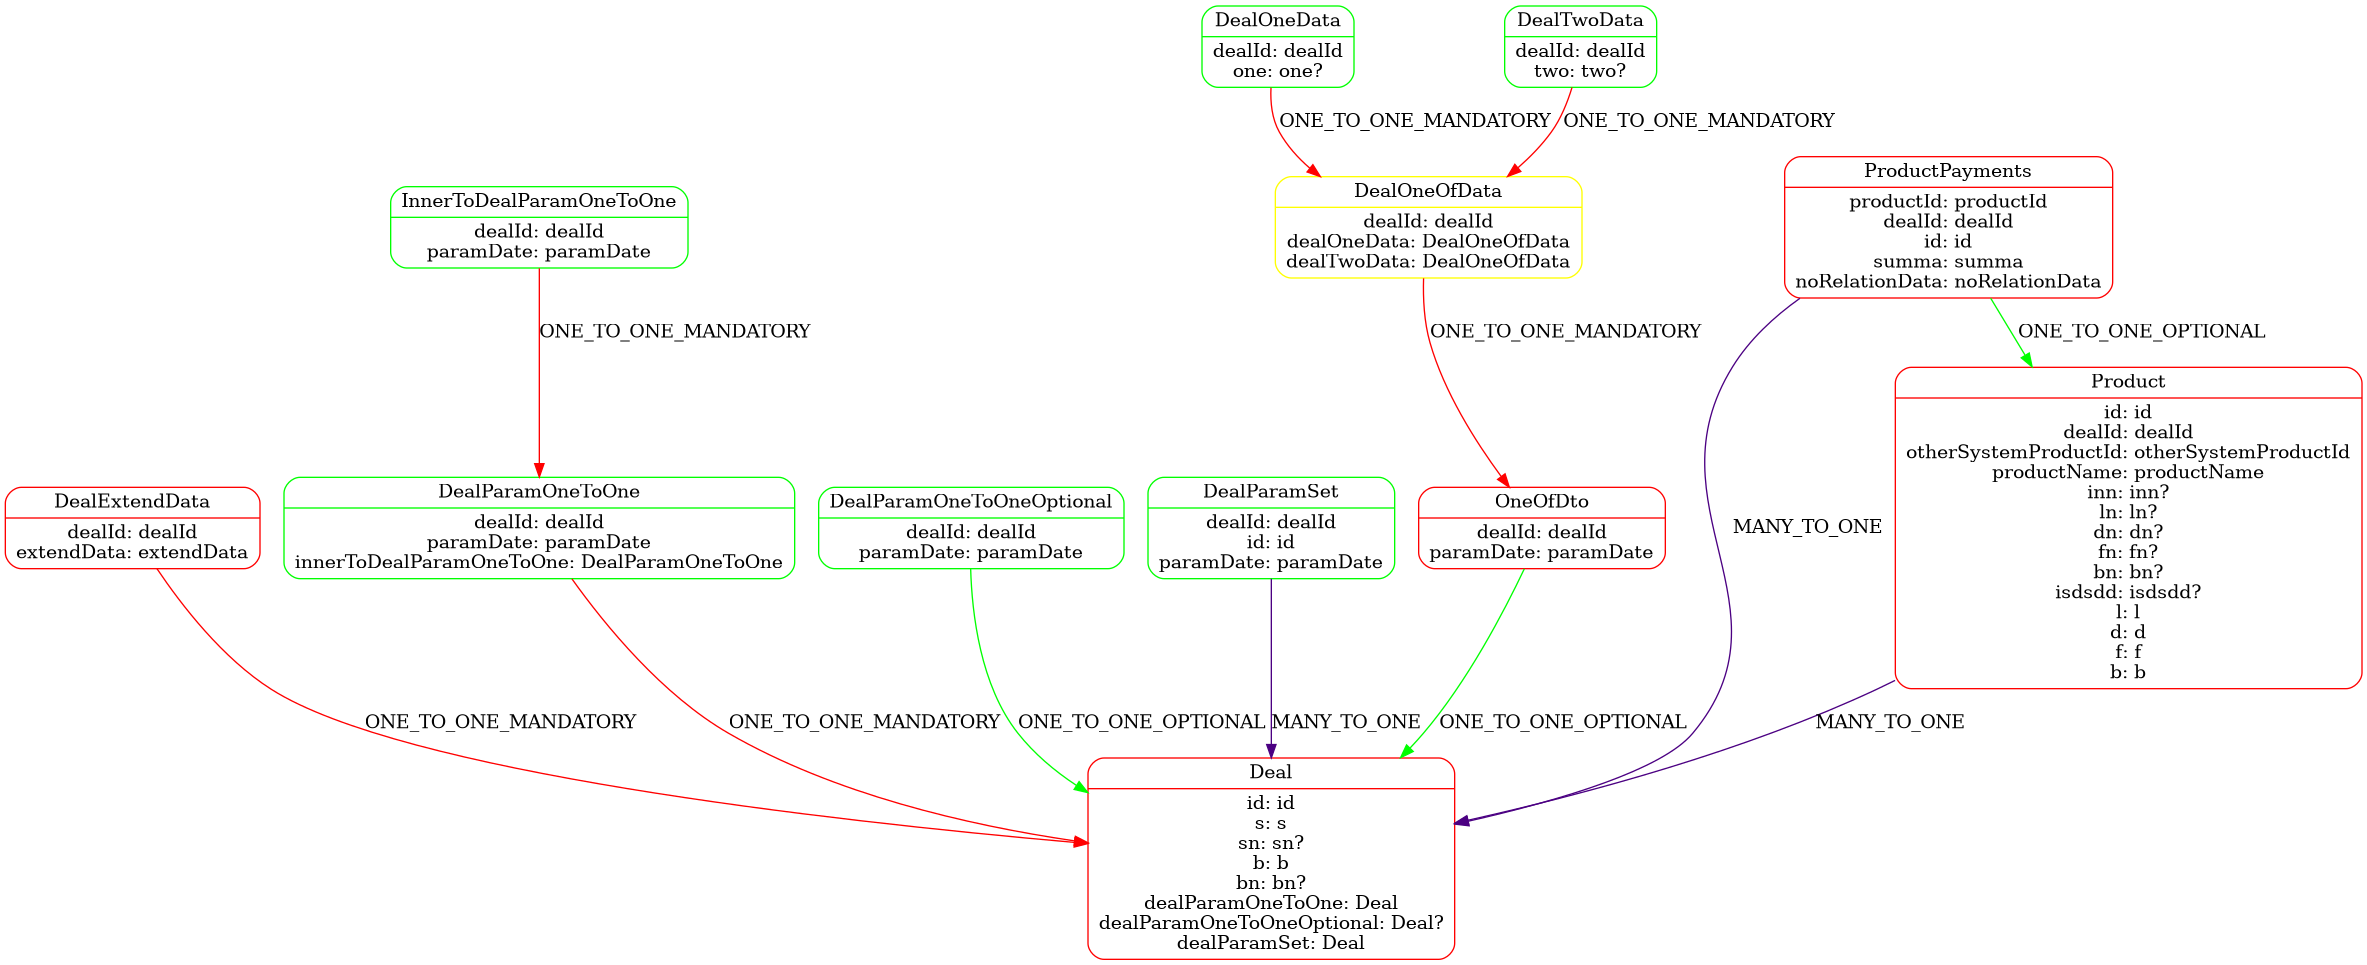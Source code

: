 @startuml
digraph dfd{
	node[shape=record]
Deal [label="{<f0> Deal|<f1> id: id\ns: s\nsn: sn?\nb: b\nbn: bn?\ndealParamOneToOne: Deal\ndealParamOneToOneOptional: Deal?\ndealParamSet: Deal }" shape=Mrecord color=Red];
DealExtendData [label="{<f0> DealExtendData|<f1> dealId: dealId\nextendData: extendData }" shape=Mrecord color=Red];
DealOneData [label="{<f0> DealOneData|<f1> dealId: dealId\none: one? }" shape=Mrecord color=Green];
DealOneOfData [label="{<f0> DealOneOfData|<f1> dealId: dealId\ndealOneData: DealOneOfData\ndealTwoData: DealOneOfData }" shape=Mrecord color=Yellow];
DealParamOneToOne [label="{<f0> DealParamOneToOne|<f1> dealId: dealId\nparamDate: paramDate\ninnerToDealParamOneToOne: DealParamOneToOne }" shape=Mrecord color=Green];
DealParamOneToOneOptional [label="{<f0> DealParamOneToOneOptional|<f1> dealId: dealId\nparamDate: paramDate }" shape=Mrecord color=Green];
DealParamSet [label="{<f0> DealParamSet|<f1> dealId: dealId\nid: id\nparamDate: paramDate }" shape=Mrecord color=Green];
DealTwoData [label="{<f0> DealTwoData|<f1> dealId: dealId\ntwo: two? }" shape=Mrecord color=Green];
InnerToDealParamOneToOne [label="{<f0> InnerToDealParamOneToOne|<f1> dealId: dealId\nparamDate: paramDate }" shape=Mrecord color=Green];
OneOfDto [label="{<f0> OneOfDto|<f1> dealId: dealId\nparamDate: paramDate }" shape=Mrecord color=Red];
Product [label="{<f0> Product|<f1> id: id\ndealId: dealId\notherSystemProductId: otherSystemProductId\nproductName: productName\ninn: inn?\nln: ln?\ndn: dn?\nfn: fn?\nbn: bn?\nisdsdd: isdsdd?\nl: l\nd: d\nf: f\nb: b }" shape=Mrecord color=Red];
ProductPayments [label="{<f0> ProductPayments|<f1> productId: productId\ndealId: dealId\nid: id\nsumma: summa\nnoRelationData: noRelationData }" shape=Mrecord color=Red];

DealExtendData -> Deal[label="ONE_TO_ONE_MANDATORY" color=Red];
DealOneData -> DealOneOfData[label="ONE_TO_ONE_MANDATORY" color=Red];
DealOneOfData -> OneOfDto[label="ONE_TO_ONE_MANDATORY" color=Red];
DealParamOneToOneOptional -> Deal[label="ONE_TO_ONE_OPTIONAL" color=Green];
DealParamOneToOne -> Deal[label="ONE_TO_ONE_MANDATORY" color=Red];
DealParamSet -> Deal[label="MANY_TO_ONE" color=Indigo];
DealTwoData -> DealOneOfData[label="ONE_TO_ONE_MANDATORY" color=Red];
InnerToDealParamOneToOne -> DealParamOneToOne[label="ONE_TO_ONE_MANDATORY" color=Red];
OneOfDto -> Deal[label="ONE_TO_ONE_OPTIONAL" color=Green];
ProductPayments -> Deal[label="MANY_TO_ONE" color=Indigo];
ProductPayments -> Product[label="ONE_TO_ONE_OPTIONAL" color=Green];
Product -> Deal[label="MANY_TO_ONE" color=Indigo];

}
@enduml
